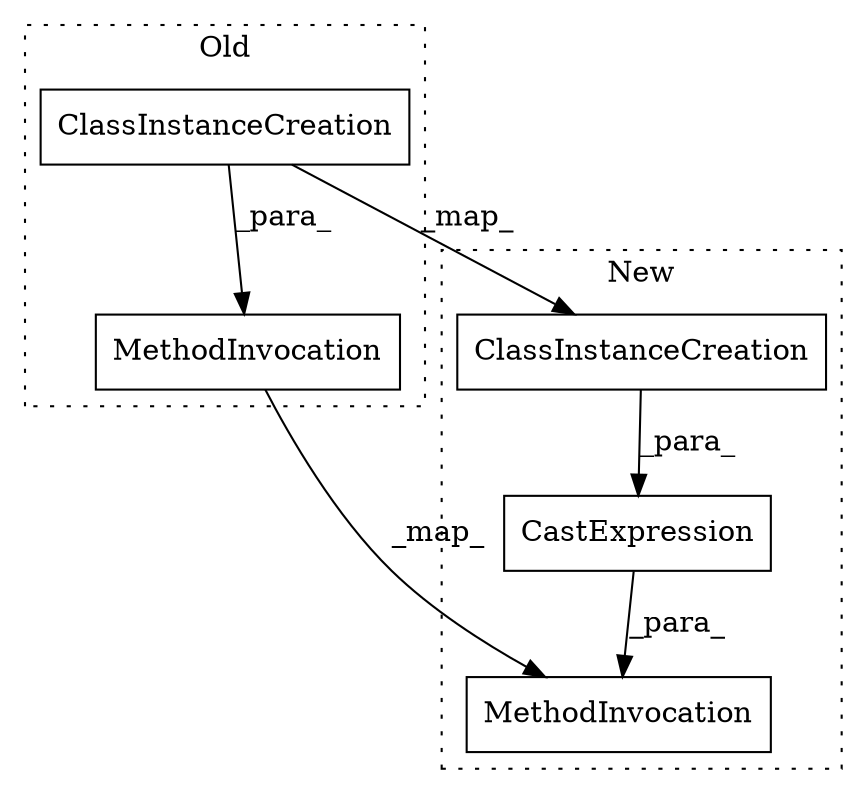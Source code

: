 digraph G {
subgraph cluster0 {
2 [label="ClassInstanceCreation" a="14" s="14866,14909" l="15,1" shape="box"];
4 [label="MethodInvocation" a="32" s="14861,14910" l="5,1" shape="box"];
label = "Old";
style="dotted";
}
subgraph cluster1 {
1 [label="CastExpression" a="11" s="14970" l="11" shape="box"];
3 [label="ClassInstanceCreation" a="14" s="14981,15025" l="12,1" shape="box"];
5 [label="MethodInvocation" a="32" s="14965,15026" l="5,1" shape="box"];
label = "New";
style="dotted";
}
1 -> 5 [label="_para_"];
2 -> 3 [label="_map_"];
2 -> 4 [label="_para_"];
3 -> 1 [label="_para_"];
4 -> 5 [label="_map_"];
}
